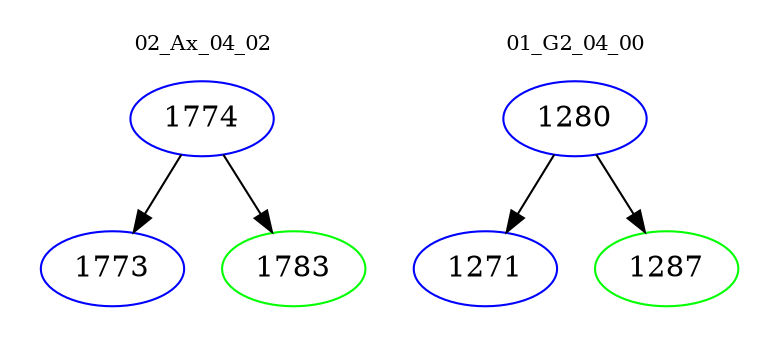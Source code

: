 digraph{
subgraph cluster_0 {
color = white
label = "02_Ax_04_02";
fontsize=10;
T0_1774 [label="1774", color="blue"]
T0_1774 -> T0_1773 [color="black"]
T0_1773 [label="1773", color="blue"]
T0_1774 -> T0_1783 [color="black"]
T0_1783 [label="1783", color="green"]
}
subgraph cluster_1 {
color = white
label = "01_G2_04_00";
fontsize=10;
T1_1280 [label="1280", color="blue"]
T1_1280 -> T1_1271 [color="black"]
T1_1271 [label="1271", color="blue"]
T1_1280 -> T1_1287 [color="black"]
T1_1287 [label="1287", color="green"]
}
}

